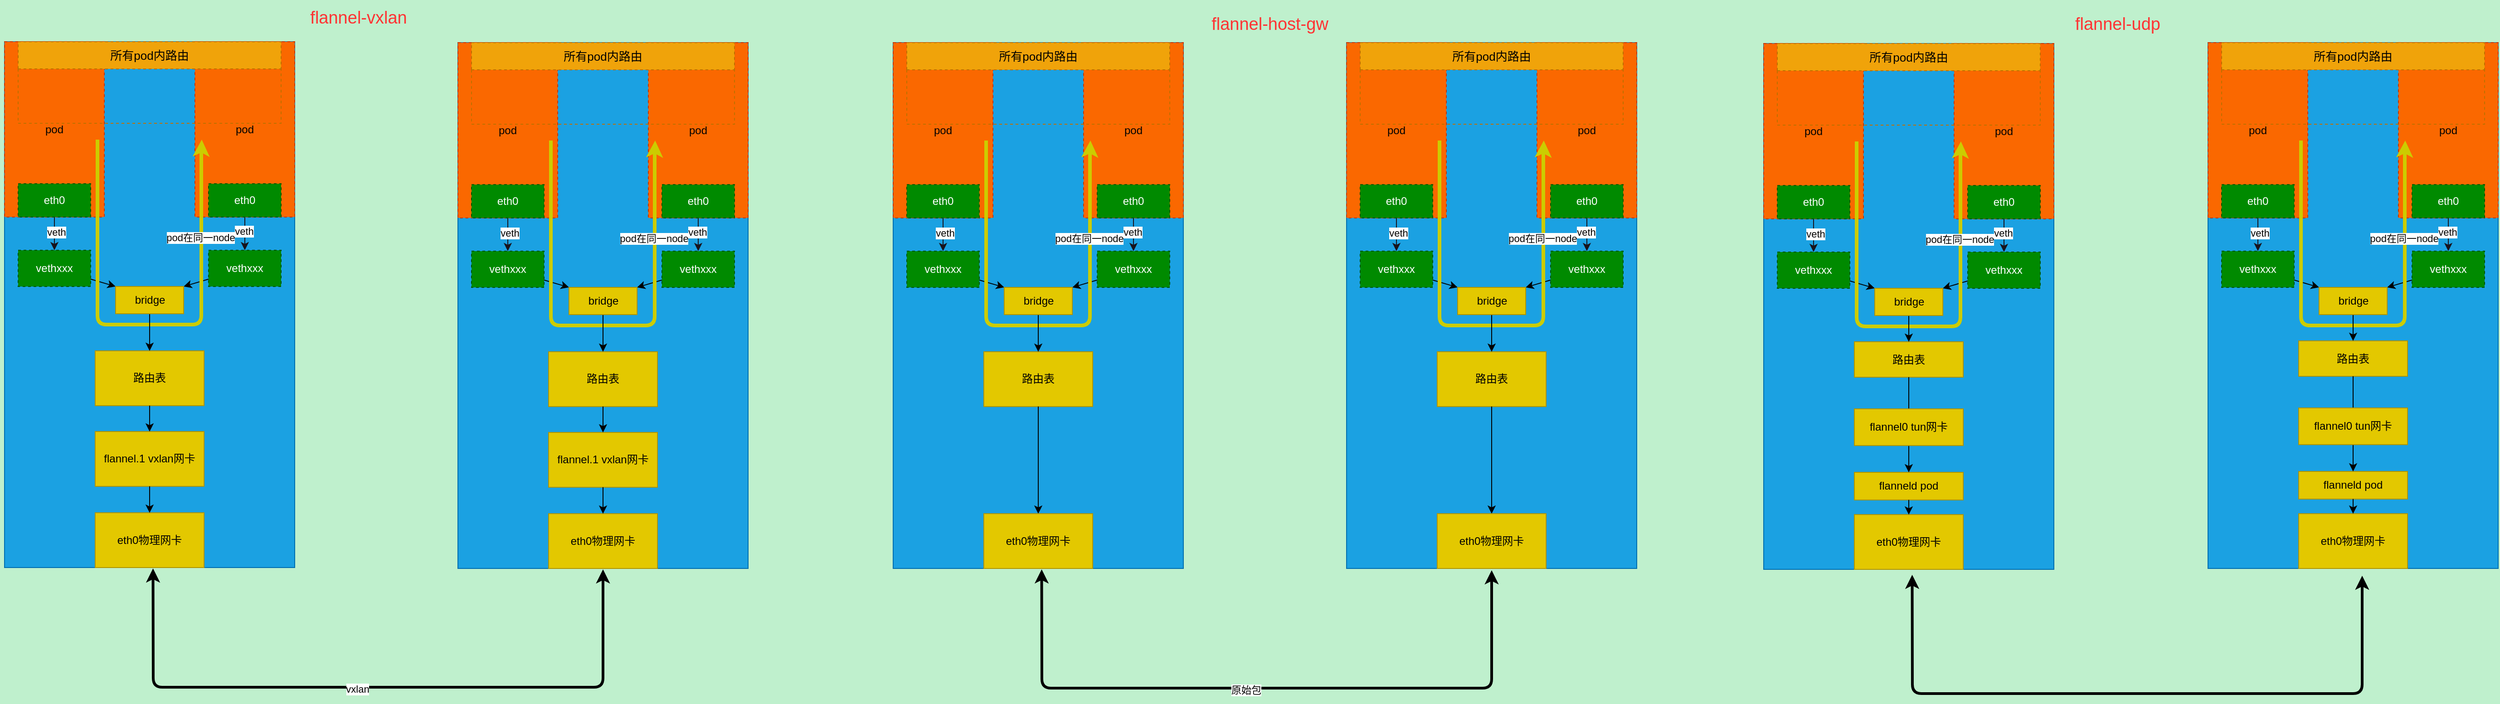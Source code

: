 <mxfile>
    <diagram id="RFY-quH2ZzWZb_Mu-Uy1" name="第 1 页">
        <mxGraphModel dx="1631" dy="3265" grid="0" gridSize="10" guides="1" tooltips="1" connect="1" arrows="1" fold="1" page="1" pageScale="1" pageWidth="3300" pageHeight="2339" background="#BFF0CD" math="0" shadow="0">
            <root>
                <mxCell id="0"/>
                <mxCell id="1" parent="0"/>
                <mxCell id="69" style="edgeStyle=none;html=1;entryX=0.5;entryY=1;entryDx=0;entryDy=0;strokeWidth=3;startArrow=classic;startFill=1;" parent="1" edge="1">
                    <mxGeometry relative="1" as="geometry">
                        <mxPoint x="760" y="-1619" as="targetPoint"/>
                        <mxPoint x="263.748" y="-1620" as="sourcePoint"/>
                        <Array as="points">
                            <mxPoint x="264" y="-1489"/>
                            <mxPoint x="760" y="-1489"/>
                        </Array>
                    </mxGeometry>
                </mxCell>
                <mxCell id="70" value="vxlan" style="edgeLabel;html=1;align=center;verticalAlign=middle;resizable=0;points=[];" parent="69" vertex="1" connectable="0">
                    <mxGeometry x="-0.061" y="-2" relative="1" as="geometry">
                        <mxPoint as="offset"/>
                    </mxGeometry>
                </mxCell>
                <mxCell id="125" style="edgeStyle=none;html=1;entryX=0.5;entryY=1;entryDx=0;entryDy=0;strokeWidth=3;startArrow=classic;startFill=1;" parent="1" edge="1">
                    <mxGeometry relative="1" as="geometry">
                        <mxPoint x="1740" y="-1618" as="targetPoint"/>
                        <mxPoint x="1243.748" y="-1619" as="sourcePoint"/>
                        <Array as="points">
                            <mxPoint x="1244" y="-1488"/>
                            <mxPoint x="1740" y="-1488"/>
                        </Array>
                    </mxGeometry>
                </mxCell>
                <mxCell id="126" value="原始包" style="edgeLabel;html=1;align=center;verticalAlign=middle;resizable=0;points=[];" parent="125" vertex="1" connectable="0">
                    <mxGeometry x="-0.061" y="-2" relative="1" as="geometry">
                        <mxPoint as="offset"/>
                    </mxGeometry>
                </mxCell>
                <mxCell id="127" value="&lt;span style=&quot;font-size: 19px;&quot;&gt;&lt;font style=&quot;color: rgb(255, 51, 51);&quot;&gt;flannel-vxlan&lt;/font&gt;&lt;/span&gt;" style="text;html=1;align=center;verticalAlign=middle;resizable=0;points=[];autosize=1;strokeColor=none;fillColor=none;" parent="1" vertex="1">
                    <mxGeometry x="425" y="-2247" width="130" height="40" as="geometry"/>
                </mxCell>
                <mxCell id="128" value="&lt;span style=&quot;font-size: 19px;&quot;&gt;&lt;font style=&quot;color: rgb(255, 51, 51);&quot;&gt;flannel-host-gw&lt;/font&gt;&lt;/span&gt;" style="text;html=1;align=center;verticalAlign=middle;resizable=0;points=[];autosize=1;strokeColor=none;fillColor=none;" parent="1" vertex="1">
                    <mxGeometry x="1420" y="-2240" width="150" height="40" as="geometry"/>
                </mxCell>
                <mxCell id="236" style="edgeStyle=none;html=1;entryX=0.5;entryY=1;entryDx=0;entryDy=0;strokeWidth=3;startArrow=classic;startFill=1;" parent="1" edge="1">
                    <mxGeometry relative="1" as="geometry">
                        <mxPoint x="2700" y="-1612" as="targetPoint"/>
                        <mxPoint x="2203.748" y="-1613" as="sourcePoint"/>
                        <Array as="points">
                            <mxPoint x="2204" y="-1482"/>
                            <mxPoint x="2700" y="-1482"/>
                        </Array>
                    </mxGeometry>
                </mxCell>
                <mxCell id="238" value="&lt;span style=&quot;font-size: 19px;&quot;&gt;&lt;font style=&quot;color: rgb(255, 51, 51);&quot;&gt;flannel-udp&lt;/font&gt;&lt;/span&gt;" style="text;html=1;align=center;verticalAlign=middle;resizable=0;points=[];autosize=1;strokeColor=none;fillColor=none;" parent="1" vertex="1">
                    <mxGeometry x="2370" y="-2240" width="120" height="40" as="geometry"/>
                </mxCell>
                <mxCell id="309" value="" style="group" vertex="1" connectable="0" parent="1">
                    <mxGeometry x="100" y="-2201" width="320" height="580" as="geometry"/>
                </mxCell>
                <mxCell id="4" value="" style="group;fillColor=#60a917;strokeColor=#2D7600;fontColor=#ffffff;movable=1;resizable=1;rotatable=1;deletable=1;editable=1;connectable=1;locked=0;container=0;" parent="309" vertex="1" connectable="0">
                    <mxGeometry width="320" height="580" as="geometry"/>
                </mxCell>
                <mxCell id="31" style="edgeStyle=orthogonalEdgeStyle;html=1;strokeColor=#18141D;movable=1;resizable=1;rotatable=1;deletable=1;editable=1;connectable=1;locked=0;" parent="309" source="25" edge="1">
                    <mxGeometry relative="1" as="geometry">
                        <mxPoint x="160" y="321.103" as="targetPoint"/>
                    </mxGeometry>
                </mxCell>
                <mxCell id="5" value="" style="rounded=0;whiteSpace=wrap;html=1;fillColor=#1ba1e2;fontColor=#ffffff;strokeColor=#006EAF;movable=1;resizable=1;rotatable=1;deletable=1;editable=1;connectable=1;locked=0;container=0;" parent="309" vertex="1">
                    <mxGeometry width="320" height="580" as="geometry"/>
                </mxCell>
                <mxCell id="6" style="edgeStyle=none;html=1;movable=1;resizable=1;rotatable=1;deletable=1;editable=1;connectable=1;locked=0;" parent="309" source="10" target="5" edge="1">
                    <mxGeometry relative="1" as="geometry"/>
                </mxCell>
                <mxCell id="7" style="edgeStyle=none;html=1;movable=1;resizable=1;rotatable=1;deletable=1;editable=1;connectable=1;locked=0;" parent="309" source="10" target="5" edge="1">
                    <mxGeometry relative="1" as="geometry"/>
                </mxCell>
                <mxCell id="8" style="edgeStyle=none;html=1;movable=1;resizable=1;rotatable=1;deletable=1;editable=1;connectable=1;locked=0;" parent="309" source="10" target="5" edge="1">
                    <mxGeometry relative="1" as="geometry"/>
                </mxCell>
                <mxCell id="9" style="edgeStyle=none;html=1;movable=1;resizable=1;rotatable=1;deletable=1;editable=1;connectable=1;locked=0;" parent="309" source="10" target="5" edge="1">
                    <mxGeometry relative="1" as="geometry"/>
                </mxCell>
                <mxCell id="10" value="pod" style="rounded=0;whiteSpace=wrap;html=1;fillColor=#fa6800;fontColor=#000000;strokeColor=#C73500;dashed=1;movable=1;resizable=1;rotatable=1;deletable=1;editable=1;connectable=1;locked=0;container=0;" parent="309" vertex="1">
                    <mxGeometry width="110" height="193.333" as="geometry"/>
                </mxCell>
                <mxCell id="11" value="路由表" style="rounded=0;whiteSpace=wrap;html=1;fillColor=#e3c800;fontColor=#000000;strokeColor=#B09500;movable=1;resizable=1;rotatable=1;deletable=1;editable=1;connectable=1;locked=0;container=0;" parent="309" vertex="1">
                    <mxGeometry x="100" y="341" width="120" height="60.417" as="geometry"/>
                </mxCell>
                <mxCell id="12" value="flannel.1 vxlan网卡" style="rounded=0;whiteSpace=wrap;html=1;fillColor=#e3c800;fontColor=#000000;strokeColor=#B09500;movable=1;resizable=1;rotatable=1;deletable=1;editable=1;connectable=1;locked=0;container=0;" parent="309" vertex="1">
                    <mxGeometry x="100" y="429.997" width="120" height="60.417" as="geometry"/>
                </mxCell>
                <mxCell id="13" style="edgeStyle=orthogonalEdgeStyle;html=1;movable=1;resizable=1;rotatable=1;deletable=1;editable=1;connectable=1;locked=0;" parent="309" source="11" target="12" edge="1">
                    <mxGeometry relative="1" as="geometry"/>
                </mxCell>
                <mxCell id="14" value="eth0物理网卡" style="rounded=0;whiteSpace=wrap;html=1;fillColor=#e3c800;fontColor=#000000;strokeColor=#B09500;movable=1;resizable=1;rotatable=1;deletable=1;editable=1;connectable=1;locked=0;container=0;" parent="309" vertex="1">
                    <mxGeometry x="100" y="519.583" width="120" height="60.417" as="geometry"/>
                </mxCell>
                <mxCell id="15" style="edgeStyle=orthogonalEdgeStyle;html=1;movable=1;resizable=1;rotatable=1;deletable=1;editable=1;connectable=1;locked=0;" parent="309" source="12" target="14" edge="1">
                    <mxGeometry relative="1" as="geometry"/>
                </mxCell>
                <mxCell id="275" style="edgeStyle=none;html=1;entryX=0;entryY=0;entryDx=0;entryDy=0;" edge="1" parent="309" source="17" target="270">
                    <mxGeometry relative="1" as="geometry"/>
                </mxCell>
                <mxCell id="17" value="vethxxx" style="rounded=0;whiteSpace=wrap;html=1;dashed=1;fillColor=#008a00;fontColor=#ffffff;strokeColor=#005700;movable=1;resizable=1;rotatable=1;deletable=1;editable=1;connectable=1;locked=0;container=0;" parent="309" vertex="1">
                    <mxGeometry x="15" y="230" width="80" height="40" as="geometry"/>
                </mxCell>
                <mxCell id="18" style="edgeStyle=orthogonalEdgeStyle;html=1;entryX=0.5;entryY=0;entryDx=0;entryDy=0;strokeColor=#18141D;movable=1;resizable=1;rotatable=1;deletable=1;editable=1;connectable=1;locked=0;" parent="309" source="20" target="17" edge="1">
                    <mxGeometry relative="1" as="geometry"/>
                </mxCell>
                <mxCell id="19" value="veth" style="edgeLabel;html=1;align=center;verticalAlign=middle;resizable=1;points=[];movable=1;rotatable=1;deletable=1;editable=1;connectable=1;locked=0;container=0;" parent="18" vertex="1" connectable="0">
                    <mxGeometry x="-0.093" y="2" relative="1" as="geometry">
                        <mxPoint as="offset"/>
                    </mxGeometry>
                </mxCell>
                <mxCell id="20" value="eth0" style="rounded=0;whiteSpace=wrap;html=1;dashed=1;fillColor=#008a00;strokeColor=#005700;fontColor=#ffffff;movable=1;resizable=1;rotatable=1;deletable=1;editable=1;connectable=1;locked=0;container=0;" parent="309" vertex="1">
                    <mxGeometry x="15" y="156.66" width="80" height="36.67" as="geometry"/>
                </mxCell>
                <mxCell id="21" value="pod" style="rounded=0;whiteSpace=wrap;html=1;fillColor=#fa6800;fontColor=#000000;strokeColor=#C73500;dashed=1;movable=1;resizable=1;rotatable=1;deletable=1;editable=1;connectable=1;locked=0;container=0;" parent="309" vertex="1">
                    <mxGeometry x="210" width="110" height="193.333" as="geometry"/>
                </mxCell>
                <mxCell id="22" style="edgeStyle=orthogonalEdgeStyle;html=1;entryX=0.5;entryY=0;entryDx=0;entryDy=0;strokeColor=#18141D;movable=1;resizable=1;rotatable=1;deletable=1;editable=1;connectable=1;locked=0;" parent="309" source="24" target="25" edge="1">
                    <mxGeometry relative="1" as="geometry"/>
                </mxCell>
                <mxCell id="23" value="veth" style="edgeLabel;html=1;align=center;verticalAlign=middle;resizable=1;points=[];movable=1;rotatable=1;deletable=1;editable=1;connectable=1;locked=0;container=0;" parent="22" vertex="1" connectable="0">
                    <mxGeometry x="-0.155" y="-1" relative="1" as="geometry">
                        <mxPoint as="offset"/>
                    </mxGeometry>
                </mxCell>
                <mxCell id="24" value="eth0" style="rounded=0;whiteSpace=wrap;html=1;dashed=1;fillColor=#008a00;strokeColor=#005700;fontColor=#ffffff;movable=1;resizable=1;rotatable=1;deletable=1;editable=1;connectable=1;locked=0;container=0;" parent="309" vertex="1">
                    <mxGeometry x="225" y="156.66" width="80" height="36.67" as="geometry"/>
                </mxCell>
                <mxCell id="276" style="edgeStyle=none;html=1;entryX=1;entryY=0;entryDx=0;entryDy=0;" edge="1" parent="309" source="25" target="270">
                    <mxGeometry relative="1" as="geometry"/>
                </mxCell>
                <mxCell id="25" value="&lt;span style=&quot;color: rgb(255, 255, 255);&quot;&gt;vethxxx&lt;/span&gt;" style="rounded=0;whiteSpace=wrap;html=1;dashed=1;fillColor=#008a00;fontColor=#ffffff;strokeColor=#005700;movable=1;resizable=1;rotatable=1;deletable=1;editable=1;connectable=1;locked=0;container=0;" parent="309" vertex="1">
                    <mxGeometry x="225" y="230" width="80" height="40" as="geometry"/>
                </mxCell>
                <mxCell id="26" value="所有pod内路由" style="swimlane;fontStyle=0;childLayout=stackLayout;horizontal=1;startSize=30;horizontalStack=0;resizeParent=1;resizeParentMax=0;resizeLast=0;collapsible=1;marginBottom=0;whiteSpace=wrap;html=1;dashed=1;fontSize=13;fillColor=#f0a30a;fontColor=#000000;strokeColor=#BD7000;container=0;movable=1;resizable=1;rotatable=1;deletable=1;editable=1;locked=0;connectable=1;" parent="309" vertex="1">
                    <mxGeometry x="15" width="290" height="90" as="geometry"/>
                </mxCell>
                <mxCell id="27" value="" style="endArrow=classic;html=1;edgeStyle=orthogonalEdgeStyle;strokeColor=#CCCC00;strokeWidth=4;fillColor=#e3c800;movable=1;resizable=1;rotatable=1;deletable=1;editable=1;locked=0;connectable=1;" parent="309" edge="1">
                    <mxGeometry width="50" height="50" relative="1" as="geometry">
                        <mxPoint x="102.5" y="108" as="sourcePoint"/>
                        <mxPoint x="217.5" y="108" as="targetPoint"/>
                        <Array as="points">
                            <mxPoint x="103" y="312"/>
                            <mxPoint x="217" y="312"/>
                            <mxPoint x="217" y="123"/>
                        </Array>
                    </mxGeometry>
                </mxCell>
                <mxCell id="28" value="pod在同一node" style="edgeLabel;html=1;align=center;verticalAlign=middle;resizable=1;points=[];container=0;movable=1;rotatable=1;deletable=1;editable=1;locked=0;connectable=1;" parent="27" vertex="1" connectable="0">
                    <mxGeometry x="0.646" relative="1" as="geometry">
                        <mxPoint x="-1" y="16" as="offset"/>
                    </mxGeometry>
                </mxCell>
                <mxCell id="308" value="" style="edgeStyle=none;html=1;" edge="1" parent="309" source="270" target="11">
                    <mxGeometry relative="1" as="geometry"/>
                </mxCell>
                <mxCell id="270" value="bridge" style="rounded=0;whiteSpace=wrap;html=1;fillColor=#e3c800;fontColor=#000000;strokeColor=#B09500;movable=1;resizable=1;rotatable=1;deletable=1;editable=1;connectable=1;locked=0;container=0;" vertex="1" parent="309">
                    <mxGeometry x="122.5" y="270" width="75" height="30" as="geometry"/>
                </mxCell>
                <mxCell id="310" value="" style="group" vertex="1" connectable="0" parent="1">
                    <mxGeometry x="600" y="-2200" width="320" height="580" as="geometry"/>
                </mxCell>
                <mxCell id="311" value="" style="group;fillColor=#60a917;strokeColor=#2D7600;fontColor=#ffffff;movable=1;resizable=1;rotatable=1;deletable=1;editable=1;connectable=1;locked=0;container=0;" vertex="1" connectable="0" parent="310">
                    <mxGeometry width="320" height="580" as="geometry"/>
                </mxCell>
                <mxCell id="312" style="edgeStyle=orthogonalEdgeStyle;html=1;strokeColor=#18141D;movable=1;resizable=1;rotatable=1;deletable=1;editable=1;connectable=1;locked=0;" edge="1" parent="310" source="334">
                    <mxGeometry relative="1" as="geometry">
                        <mxPoint x="160" y="321.103" as="targetPoint"/>
                    </mxGeometry>
                </mxCell>
                <mxCell id="313" value="" style="rounded=0;whiteSpace=wrap;html=1;fillColor=#1ba1e2;fontColor=#ffffff;strokeColor=#006EAF;movable=1;resizable=1;rotatable=1;deletable=1;editable=1;connectable=1;locked=0;container=0;" vertex="1" parent="310">
                    <mxGeometry width="320" height="580" as="geometry"/>
                </mxCell>
                <mxCell id="314" style="edgeStyle=none;html=1;movable=1;resizable=1;rotatable=1;deletable=1;editable=1;connectable=1;locked=0;" edge="1" parent="310" source="318" target="313">
                    <mxGeometry relative="1" as="geometry"/>
                </mxCell>
                <mxCell id="315" style="edgeStyle=none;html=1;movable=1;resizable=1;rotatable=1;deletable=1;editable=1;connectable=1;locked=0;" edge="1" parent="310" source="318" target="313">
                    <mxGeometry relative="1" as="geometry"/>
                </mxCell>
                <mxCell id="316" style="edgeStyle=none;html=1;movable=1;resizable=1;rotatable=1;deletable=1;editable=1;connectable=1;locked=0;" edge="1" parent="310" source="318" target="313">
                    <mxGeometry relative="1" as="geometry"/>
                </mxCell>
                <mxCell id="317" style="edgeStyle=none;html=1;movable=1;resizable=1;rotatable=1;deletable=1;editable=1;connectable=1;locked=0;" edge="1" parent="310" source="318" target="313">
                    <mxGeometry relative="1" as="geometry"/>
                </mxCell>
                <mxCell id="318" value="pod" style="rounded=0;whiteSpace=wrap;html=1;fillColor=#fa6800;fontColor=#000000;strokeColor=#C73500;dashed=1;movable=1;resizable=1;rotatable=1;deletable=1;editable=1;connectable=1;locked=0;container=0;" vertex="1" parent="310">
                    <mxGeometry width="110" height="193.333" as="geometry"/>
                </mxCell>
                <mxCell id="319" value="路由表" style="rounded=0;whiteSpace=wrap;html=1;fillColor=#e3c800;fontColor=#000000;strokeColor=#B09500;movable=1;resizable=1;rotatable=1;deletable=1;editable=1;connectable=1;locked=0;container=0;" vertex="1" parent="310">
                    <mxGeometry x="100" y="341" width="120" height="60.417" as="geometry"/>
                </mxCell>
                <mxCell id="320" value="flannel.1 vxlan网卡" style="rounded=0;whiteSpace=wrap;html=1;fillColor=#e3c800;fontColor=#000000;strokeColor=#B09500;movable=1;resizable=1;rotatable=1;deletable=1;editable=1;connectable=1;locked=0;container=0;" vertex="1" parent="310">
                    <mxGeometry x="100" y="429.997" width="120" height="60.417" as="geometry"/>
                </mxCell>
                <mxCell id="321" style="edgeStyle=orthogonalEdgeStyle;html=1;movable=1;resizable=1;rotatable=1;deletable=1;editable=1;connectable=1;locked=0;" edge="1" parent="310" source="319" target="320">
                    <mxGeometry relative="1" as="geometry"/>
                </mxCell>
                <mxCell id="322" value="eth0物理网卡" style="rounded=0;whiteSpace=wrap;html=1;fillColor=#e3c800;fontColor=#000000;strokeColor=#B09500;movable=1;resizable=1;rotatable=1;deletable=1;editable=1;connectable=1;locked=0;container=0;" vertex="1" parent="310">
                    <mxGeometry x="100" y="519.583" width="120" height="60.417" as="geometry"/>
                </mxCell>
                <mxCell id="323" style="edgeStyle=orthogonalEdgeStyle;html=1;movable=1;resizable=1;rotatable=1;deletable=1;editable=1;connectable=1;locked=0;" edge="1" parent="310" source="320" target="322">
                    <mxGeometry relative="1" as="geometry"/>
                </mxCell>
                <mxCell id="324" style="edgeStyle=none;html=1;entryX=0;entryY=0;entryDx=0;entryDy=0;" edge="1" parent="310" source="325" target="339">
                    <mxGeometry relative="1" as="geometry"/>
                </mxCell>
                <mxCell id="325" value="vethxxx" style="rounded=0;whiteSpace=wrap;html=1;dashed=1;fillColor=#008a00;fontColor=#ffffff;strokeColor=#005700;movable=1;resizable=1;rotatable=1;deletable=1;editable=1;connectable=1;locked=0;container=0;" vertex="1" parent="310">
                    <mxGeometry x="15" y="230" width="80" height="40" as="geometry"/>
                </mxCell>
                <mxCell id="326" style="edgeStyle=orthogonalEdgeStyle;html=1;entryX=0.5;entryY=0;entryDx=0;entryDy=0;strokeColor=#18141D;movable=1;resizable=1;rotatable=1;deletable=1;editable=1;connectable=1;locked=0;" edge="1" parent="310" source="328" target="325">
                    <mxGeometry relative="1" as="geometry"/>
                </mxCell>
                <mxCell id="327" value="veth" style="edgeLabel;html=1;align=center;verticalAlign=middle;resizable=1;points=[];movable=1;rotatable=1;deletable=1;editable=1;connectable=1;locked=0;container=0;" vertex="1" connectable="0" parent="326">
                    <mxGeometry x="-0.093" y="2" relative="1" as="geometry">
                        <mxPoint as="offset"/>
                    </mxGeometry>
                </mxCell>
                <mxCell id="328" value="eth0" style="rounded=0;whiteSpace=wrap;html=1;dashed=1;fillColor=#008a00;strokeColor=#005700;fontColor=#ffffff;movable=1;resizable=1;rotatable=1;deletable=1;editable=1;connectable=1;locked=0;container=0;" vertex="1" parent="310">
                    <mxGeometry x="15" y="156.66" width="80" height="36.67" as="geometry"/>
                </mxCell>
                <mxCell id="329" value="pod" style="rounded=0;whiteSpace=wrap;html=1;fillColor=#fa6800;fontColor=#000000;strokeColor=#C73500;dashed=1;movable=1;resizable=1;rotatable=1;deletable=1;editable=1;connectable=1;locked=0;container=0;" vertex="1" parent="310">
                    <mxGeometry x="210" width="110" height="193.333" as="geometry"/>
                </mxCell>
                <mxCell id="330" style="edgeStyle=orthogonalEdgeStyle;html=1;entryX=0.5;entryY=0;entryDx=0;entryDy=0;strokeColor=#18141D;movable=1;resizable=1;rotatable=1;deletable=1;editable=1;connectable=1;locked=0;" edge="1" parent="310" source="332" target="334">
                    <mxGeometry relative="1" as="geometry"/>
                </mxCell>
                <mxCell id="331" value="veth" style="edgeLabel;html=1;align=center;verticalAlign=middle;resizable=1;points=[];movable=1;rotatable=1;deletable=1;editable=1;connectable=1;locked=0;container=0;" vertex="1" connectable="0" parent="330">
                    <mxGeometry x="-0.155" y="-1" relative="1" as="geometry">
                        <mxPoint as="offset"/>
                    </mxGeometry>
                </mxCell>
                <mxCell id="332" value="eth0" style="rounded=0;whiteSpace=wrap;html=1;dashed=1;fillColor=#008a00;strokeColor=#005700;fontColor=#ffffff;movable=1;resizable=1;rotatable=1;deletable=1;editable=1;connectable=1;locked=0;container=0;" vertex="1" parent="310">
                    <mxGeometry x="225" y="156.66" width="80" height="36.67" as="geometry"/>
                </mxCell>
                <mxCell id="333" style="edgeStyle=none;html=1;entryX=1;entryY=0;entryDx=0;entryDy=0;" edge="1" parent="310" source="334" target="339">
                    <mxGeometry relative="1" as="geometry"/>
                </mxCell>
                <mxCell id="334" value="&lt;span style=&quot;color: rgb(255, 255, 255);&quot;&gt;vethxxx&lt;/span&gt;" style="rounded=0;whiteSpace=wrap;html=1;dashed=1;fillColor=#008a00;fontColor=#ffffff;strokeColor=#005700;movable=1;resizable=1;rotatable=1;deletable=1;editable=1;connectable=1;locked=0;container=0;" vertex="1" parent="310">
                    <mxGeometry x="225" y="230" width="80" height="40" as="geometry"/>
                </mxCell>
                <mxCell id="335" value="所有pod内路由" style="swimlane;fontStyle=0;childLayout=stackLayout;horizontal=1;startSize=30;horizontalStack=0;resizeParent=1;resizeParentMax=0;resizeLast=0;collapsible=1;marginBottom=0;whiteSpace=wrap;html=1;dashed=1;fontSize=13;fillColor=#f0a30a;fontColor=#000000;strokeColor=#BD7000;container=0;movable=1;resizable=1;rotatable=1;deletable=1;editable=1;locked=0;connectable=1;" vertex="1" parent="310">
                    <mxGeometry x="15" width="290" height="90" as="geometry"/>
                </mxCell>
                <mxCell id="336" value="" style="endArrow=classic;html=1;edgeStyle=orthogonalEdgeStyle;strokeColor=#CCCC00;strokeWidth=4;fillColor=#e3c800;movable=1;resizable=1;rotatable=1;deletable=1;editable=1;locked=0;connectable=1;" edge="1" parent="310">
                    <mxGeometry width="50" height="50" relative="1" as="geometry">
                        <mxPoint x="102.5" y="108" as="sourcePoint"/>
                        <mxPoint x="217.5" y="108" as="targetPoint"/>
                        <Array as="points">
                            <mxPoint x="103" y="312"/>
                            <mxPoint x="217" y="312"/>
                            <mxPoint x="217" y="123"/>
                        </Array>
                    </mxGeometry>
                </mxCell>
                <mxCell id="337" value="pod在同一node" style="edgeLabel;html=1;align=center;verticalAlign=middle;resizable=1;points=[];container=0;movable=1;rotatable=1;deletable=1;editable=1;locked=0;connectable=1;" vertex="1" connectable="0" parent="336">
                    <mxGeometry x="0.646" relative="1" as="geometry">
                        <mxPoint x="-1" y="16" as="offset"/>
                    </mxGeometry>
                </mxCell>
                <mxCell id="338" value="" style="edgeStyle=none;html=1;" edge="1" parent="310" source="339" target="319">
                    <mxGeometry relative="1" as="geometry"/>
                </mxCell>
                <mxCell id="339" value="bridge" style="rounded=0;whiteSpace=wrap;html=1;fillColor=#e3c800;fontColor=#000000;strokeColor=#B09500;movable=1;resizable=1;rotatable=1;deletable=1;editable=1;connectable=1;locked=0;container=0;" vertex="1" parent="310">
                    <mxGeometry x="122.5" y="270" width="75" height="30" as="geometry"/>
                </mxCell>
                <mxCell id="371" value="" style="group" vertex="1" connectable="0" parent="1">
                    <mxGeometry x="1080" y="-2200" width="320" height="580" as="geometry"/>
                </mxCell>
                <mxCell id="341" value="" style="group;fillColor=#60a917;strokeColor=#2D7600;fontColor=#ffffff;movable=1;resizable=1;rotatable=1;deletable=1;editable=1;connectable=1;locked=0;container=0;" vertex="1" connectable="0" parent="371">
                    <mxGeometry width="320" height="580" as="geometry"/>
                </mxCell>
                <mxCell id="342" style="edgeStyle=orthogonalEdgeStyle;html=1;strokeColor=#18141D;movable=1;resizable=1;rotatable=1;deletable=1;editable=1;connectable=1;locked=0;" edge="1" parent="371" source="364">
                    <mxGeometry relative="1" as="geometry">
                        <mxPoint x="160" y="321.103" as="targetPoint"/>
                    </mxGeometry>
                </mxCell>
                <mxCell id="343" value="" style="rounded=0;whiteSpace=wrap;html=1;fillColor=#1ba1e2;fontColor=#ffffff;strokeColor=#006EAF;movable=1;resizable=1;rotatable=1;deletable=1;editable=1;connectable=1;locked=0;container=0;" vertex="1" parent="371">
                    <mxGeometry width="320" height="580" as="geometry"/>
                </mxCell>
                <mxCell id="344" style="edgeStyle=none;html=1;movable=1;resizable=1;rotatable=1;deletable=1;editable=1;connectable=1;locked=0;" edge="1" parent="371" source="348" target="343">
                    <mxGeometry relative="1" as="geometry"/>
                </mxCell>
                <mxCell id="345" style="edgeStyle=none;html=1;movable=1;resizable=1;rotatable=1;deletable=1;editable=1;connectable=1;locked=0;" edge="1" parent="371" source="348" target="343">
                    <mxGeometry relative="1" as="geometry"/>
                </mxCell>
                <mxCell id="346" style="edgeStyle=none;html=1;movable=1;resizable=1;rotatable=1;deletable=1;editable=1;connectable=1;locked=0;" edge="1" parent="371" source="348" target="343">
                    <mxGeometry relative="1" as="geometry"/>
                </mxCell>
                <mxCell id="347" style="edgeStyle=none;html=1;movable=1;resizable=1;rotatable=1;deletable=1;editable=1;connectable=1;locked=0;" edge="1" parent="371" source="348" target="343">
                    <mxGeometry relative="1" as="geometry"/>
                </mxCell>
                <mxCell id="348" value="pod" style="rounded=0;whiteSpace=wrap;html=1;fillColor=#fa6800;fontColor=#000000;strokeColor=#C73500;dashed=1;movable=1;resizable=1;rotatable=1;deletable=1;editable=1;connectable=1;locked=0;container=0;" vertex="1" parent="371">
                    <mxGeometry width="110" height="193.333" as="geometry"/>
                </mxCell>
                <mxCell id="349" value="路由表" style="rounded=0;whiteSpace=wrap;html=1;fillColor=#e3c800;fontColor=#000000;strokeColor=#B09500;movable=1;resizable=1;rotatable=1;deletable=1;editable=1;connectable=1;locked=0;container=0;" vertex="1" parent="371">
                    <mxGeometry x="100" y="341" width="120" height="60.417" as="geometry"/>
                </mxCell>
                <mxCell id="351" style="edgeStyle=orthogonalEdgeStyle;html=1;movable=1;resizable=1;rotatable=1;deletable=1;editable=1;connectable=1;locked=0;entryX=0.5;entryY=0;entryDx=0;entryDy=0;" edge="1" parent="371" source="349" target="352">
                    <mxGeometry relative="1" as="geometry">
                        <mxPoint x="160" y="429.997" as="targetPoint"/>
                    </mxGeometry>
                </mxCell>
                <mxCell id="352" value="eth0物理网卡" style="rounded=0;whiteSpace=wrap;html=1;fillColor=#e3c800;fontColor=#000000;strokeColor=#B09500;movable=1;resizable=1;rotatable=1;deletable=1;editable=1;connectable=1;locked=0;container=0;" vertex="1" parent="371">
                    <mxGeometry x="100" y="519.583" width="120" height="60.417" as="geometry"/>
                </mxCell>
                <mxCell id="354" style="edgeStyle=none;html=1;entryX=0;entryY=0;entryDx=0;entryDy=0;" edge="1" parent="371" source="355" target="369">
                    <mxGeometry relative="1" as="geometry"/>
                </mxCell>
                <mxCell id="355" value="vethxxx" style="rounded=0;whiteSpace=wrap;html=1;dashed=1;fillColor=#008a00;fontColor=#ffffff;strokeColor=#005700;movable=1;resizable=1;rotatable=1;deletable=1;editable=1;connectable=1;locked=0;container=0;" vertex="1" parent="371">
                    <mxGeometry x="15" y="230" width="80" height="40" as="geometry"/>
                </mxCell>
                <mxCell id="356" style="edgeStyle=orthogonalEdgeStyle;html=1;entryX=0.5;entryY=0;entryDx=0;entryDy=0;strokeColor=#18141D;movable=1;resizable=1;rotatable=1;deletable=1;editable=1;connectable=1;locked=0;" edge="1" parent="371" source="358" target="355">
                    <mxGeometry relative="1" as="geometry"/>
                </mxCell>
                <mxCell id="357" value="veth" style="edgeLabel;html=1;align=center;verticalAlign=middle;resizable=1;points=[];movable=1;rotatable=1;deletable=1;editable=1;connectable=1;locked=0;container=0;" vertex="1" connectable="0" parent="356">
                    <mxGeometry x="-0.093" y="2" relative="1" as="geometry">
                        <mxPoint as="offset"/>
                    </mxGeometry>
                </mxCell>
                <mxCell id="358" value="eth0" style="rounded=0;whiteSpace=wrap;html=1;dashed=1;fillColor=#008a00;strokeColor=#005700;fontColor=#ffffff;movable=1;resizable=1;rotatable=1;deletable=1;editable=1;connectable=1;locked=0;container=0;" vertex="1" parent="371">
                    <mxGeometry x="15" y="156.66" width="80" height="36.67" as="geometry"/>
                </mxCell>
                <mxCell id="359" value="pod" style="rounded=0;whiteSpace=wrap;html=1;fillColor=#fa6800;fontColor=#000000;strokeColor=#C73500;dashed=1;movable=1;resizable=1;rotatable=1;deletable=1;editable=1;connectable=1;locked=0;container=0;" vertex="1" parent="371">
                    <mxGeometry x="210" width="110" height="193.333" as="geometry"/>
                </mxCell>
                <mxCell id="360" style="edgeStyle=orthogonalEdgeStyle;html=1;entryX=0.5;entryY=0;entryDx=0;entryDy=0;strokeColor=#18141D;movable=1;resizable=1;rotatable=1;deletable=1;editable=1;connectable=1;locked=0;" edge="1" parent="371" source="362" target="364">
                    <mxGeometry relative="1" as="geometry"/>
                </mxCell>
                <mxCell id="361" value="veth" style="edgeLabel;html=1;align=center;verticalAlign=middle;resizable=1;points=[];movable=1;rotatable=1;deletable=1;editable=1;connectable=1;locked=0;container=0;" vertex="1" connectable="0" parent="360">
                    <mxGeometry x="-0.155" y="-1" relative="1" as="geometry">
                        <mxPoint as="offset"/>
                    </mxGeometry>
                </mxCell>
                <mxCell id="362" value="eth0" style="rounded=0;whiteSpace=wrap;html=1;dashed=1;fillColor=#008a00;strokeColor=#005700;fontColor=#ffffff;movable=1;resizable=1;rotatable=1;deletable=1;editable=1;connectable=1;locked=0;container=0;" vertex="1" parent="371">
                    <mxGeometry x="225" y="156.66" width="80" height="36.67" as="geometry"/>
                </mxCell>
                <mxCell id="363" style="edgeStyle=none;html=1;entryX=1;entryY=0;entryDx=0;entryDy=0;" edge="1" parent="371" source="364" target="369">
                    <mxGeometry relative="1" as="geometry"/>
                </mxCell>
                <mxCell id="364" value="&lt;span style=&quot;color: rgb(255, 255, 255);&quot;&gt;vethxxx&lt;/span&gt;" style="rounded=0;whiteSpace=wrap;html=1;dashed=1;fillColor=#008a00;fontColor=#ffffff;strokeColor=#005700;movable=1;resizable=1;rotatable=1;deletable=1;editable=1;connectable=1;locked=0;container=0;" vertex="1" parent="371">
                    <mxGeometry x="225" y="230" width="80" height="40" as="geometry"/>
                </mxCell>
                <mxCell id="365" value="所有pod内路由" style="swimlane;fontStyle=0;childLayout=stackLayout;horizontal=1;startSize=30;horizontalStack=0;resizeParent=1;resizeParentMax=0;resizeLast=0;collapsible=1;marginBottom=0;whiteSpace=wrap;html=1;dashed=1;fontSize=13;fillColor=#f0a30a;fontColor=#000000;strokeColor=#BD7000;container=0;movable=1;resizable=1;rotatable=1;deletable=1;editable=1;locked=0;connectable=1;" vertex="1" parent="371">
                    <mxGeometry x="15" width="290" height="90" as="geometry"/>
                </mxCell>
                <mxCell id="366" value="" style="endArrow=classic;html=1;edgeStyle=orthogonalEdgeStyle;strokeColor=#CCCC00;strokeWidth=4;fillColor=#e3c800;movable=1;resizable=1;rotatable=1;deletable=1;editable=1;locked=0;connectable=1;" edge="1" parent="371">
                    <mxGeometry width="50" height="50" relative="1" as="geometry">
                        <mxPoint x="102.5" y="108" as="sourcePoint"/>
                        <mxPoint x="217.5" y="108" as="targetPoint"/>
                        <Array as="points">
                            <mxPoint x="103" y="312"/>
                            <mxPoint x="217" y="312"/>
                            <mxPoint x="217" y="123"/>
                        </Array>
                    </mxGeometry>
                </mxCell>
                <mxCell id="367" value="pod在同一node" style="edgeLabel;html=1;align=center;verticalAlign=middle;resizable=1;points=[];container=0;movable=1;rotatable=1;deletable=1;editable=1;locked=0;connectable=1;" vertex="1" connectable="0" parent="366">
                    <mxGeometry x="0.646" relative="1" as="geometry">
                        <mxPoint x="-1" y="16" as="offset"/>
                    </mxGeometry>
                </mxCell>
                <mxCell id="368" value="" style="edgeStyle=none;html=1;" edge="1" parent="371" source="369" target="349">
                    <mxGeometry relative="1" as="geometry"/>
                </mxCell>
                <mxCell id="369" value="bridge" style="rounded=0;whiteSpace=wrap;html=1;fillColor=#e3c800;fontColor=#000000;strokeColor=#B09500;movable=1;resizable=1;rotatable=1;deletable=1;editable=1;connectable=1;locked=0;container=0;" vertex="1" parent="371">
                    <mxGeometry x="122.5" y="270" width="75" height="30" as="geometry"/>
                </mxCell>
                <mxCell id="373" value="" style="group" vertex="1" connectable="0" parent="1">
                    <mxGeometry x="1580" y="-2200" width="320" height="580" as="geometry"/>
                </mxCell>
                <mxCell id="374" value="" style="group;fillColor=#60a917;strokeColor=#2D7600;fontColor=#ffffff;movable=1;resizable=1;rotatable=1;deletable=1;editable=1;connectable=1;locked=0;container=0;" vertex="1" connectable="0" parent="373">
                    <mxGeometry width="320" height="580" as="geometry"/>
                </mxCell>
                <mxCell id="375" style="edgeStyle=orthogonalEdgeStyle;html=1;strokeColor=#18141D;movable=1;resizable=1;rotatable=1;deletable=1;editable=1;connectable=1;locked=0;" edge="1" parent="373" source="395">
                    <mxGeometry relative="1" as="geometry">
                        <mxPoint x="160" y="321.103" as="targetPoint"/>
                    </mxGeometry>
                </mxCell>
                <mxCell id="376" value="" style="rounded=0;whiteSpace=wrap;html=1;fillColor=#1ba1e2;fontColor=#ffffff;strokeColor=#006EAF;movable=1;resizable=1;rotatable=1;deletable=1;editable=1;connectable=1;locked=0;container=0;" vertex="1" parent="373">
                    <mxGeometry width="320" height="580" as="geometry"/>
                </mxCell>
                <mxCell id="377" style="edgeStyle=none;html=1;movable=1;resizable=1;rotatable=1;deletable=1;editable=1;connectable=1;locked=0;" edge="1" parent="373" source="381" target="376">
                    <mxGeometry relative="1" as="geometry"/>
                </mxCell>
                <mxCell id="378" style="edgeStyle=none;html=1;movable=1;resizable=1;rotatable=1;deletable=1;editable=1;connectable=1;locked=0;" edge="1" parent="373" source="381" target="376">
                    <mxGeometry relative="1" as="geometry"/>
                </mxCell>
                <mxCell id="379" style="edgeStyle=none;html=1;movable=1;resizable=1;rotatable=1;deletable=1;editable=1;connectable=1;locked=0;" edge="1" parent="373" source="381" target="376">
                    <mxGeometry relative="1" as="geometry"/>
                </mxCell>
                <mxCell id="380" style="edgeStyle=none;html=1;movable=1;resizable=1;rotatable=1;deletable=1;editable=1;connectable=1;locked=0;" edge="1" parent="373" source="381" target="376">
                    <mxGeometry relative="1" as="geometry"/>
                </mxCell>
                <mxCell id="381" value="pod" style="rounded=0;whiteSpace=wrap;html=1;fillColor=#fa6800;fontColor=#000000;strokeColor=#C73500;dashed=1;movable=1;resizable=1;rotatable=1;deletable=1;editable=1;connectable=1;locked=0;container=0;" vertex="1" parent="373">
                    <mxGeometry width="110" height="193.333" as="geometry"/>
                </mxCell>
                <mxCell id="382" value="路由表" style="rounded=0;whiteSpace=wrap;html=1;fillColor=#e3c800;fontColor=#000000;strokeColor=#B09500;movable=1;resizable=1;rotatable=1;deletable=1;editable=1;connectable=1;locked=0;container=0;" vertex="1" parent="373">
                    <mxGeometry x="100" y="341" width="120" height="60.417" as="geometry"/>
                </mxCell>
                <mxCell id="383" style="edgeStyle=orthogonalEdgeStyle;html=1;movable=1;resizable=1;rotatable=1;deletable=1;editable=1;connectable=1;locked=0;entryX=0.5;entryY=0;entryDx=0;entryDy=0;" edge="1" parent="373" source="382" target="384">
                    <mxGeometry relative="1" as="geometry">
                        <mxPoint x="160" y="429.997" as="targetPoint"/>
                    </mxGeometry>
                </mxCell>
                <mxCell id="384" value="eth0物理网卡" style="rounded=0;whiteSpace=wrap;html=1;fillColor=#e3c800;fontColor=#000000;strokeColor=#B09500;movable=1;resizable=1;rotatable=1;deletable=1;editable=1;connectable=1;locked=0;container=0;" vertex="1" parent="373">
                    <mxGeometry x="100" y="519.583" width="120" height="60.417" as="geometry"/>
                </mxCell>
                <mxCell id="385" style="edgeStyle=none;html=1;entryX=0;entryY=0;entryDx=0;entryDy=0;" edge="1" parent="373" source="386" target="400">
                    <mxGeometry relative="1" as="geometry"/>
                </mxCell>
                <mxCell id="386" value="vethxxx" style="rounded=0;whiteSpace=wrap;html=1;dashed=1;fillColor=#008a00;fontColor=#ffffff;strokeColor=#005700;movable=1;resizable=1;rotatable=1;deletable=1;editable=1;connectable=1;locked=0;container=0;" vertex="1" parent="373">
                    <mxGeometry x="15" y="230" width="80" height="40" as="geometry"/>
                </mxCell>
                <mxCell id="387" style="edgeStyle=orthogonalEdgeStyle;html=1;entryX=0.5;entryY=0;entryDx=0;entryDy=0;strokeColor=#18141D;movable=1;resizable=1;rotatable=1;deletable=1;editable=1;connectable=1;locked=0;" edge="1" parent="373" source="389" target="386">
                    <mxGeometry relative="1" as="geometry"/>
                </mxCell>
                <mxCell id="388" value="veth" style="edgeLabel;html=1;align=center;verticalAlign=middle;resizable=1;points=[];movable=1;rotatable=1;deletable=1;editable=1;connectable=1;locked=0;container=0;" vertex="1" connectable="0" parent="387">
                    <mxGeometry x="-0.093" y="2" relative="1" as="geometry">
                        <mxPoint as="offset"/>
                    </mxGeometry>
                </mxCell>
                <mxCell id="389" value="eth0" style="rounded=0;whiteSpace=wrap;html=1;dashed=1;fillColor=#008a00;strokeColor=#005700;fontColor=#ffffff;movable=1;resizable=1;rotatable=1;deletable=1;editable=1;connectable=1;locked=0;container=0;" vertex="1" parent="373">
                    <mxGeometry x="15" y="156.66" width="80" height="36.67" as="geometry"/>
                </mxCell>
                <mxCell id="390" value="pod" style="rounded=0;whiteSpace=wrap;html=1;fillColor=#fa6800;fontColor=#000000;strokeColor=#C73500;dashed=1;movable=1;resizable=1;rotatable=1;deletable=1;editable=1;connectable=1;locked=0;container=0;" vertex="1" parent="373">
                    <mxGeometry x="210" width="110" height="193.333" as="geometry"/>
                </mxCell>
                <mxCell id="391" style="edgeStyle=orthogonalEdgeStyle;html=1;entryX=0.5;entryY=0;entryDx=0;entryDy=0;strokeColor=#18141D;movable=1;resizable=1;rotatable=1;deletable=1;editable=1;connectable=1;locked=0;" edge="1" parent="373" source="393" target="395">
                    <mxGeometry relative="1" as="geometry"/>
                </mxCell>
                <mxCell id="392" value="veth" style="edgeLabel;html=1;align=center;verticalAlign=middle;resizable=1;points=[];movable=1;rotatable=1;deletable=1;editable=1;connectable=1;locked=0;container=0;" vertex="1" connectable="0" parent="391">
                    <mxGeometry x="-0.155" y="-1" relative="1" as="geometry">
                        <mxPoint as="offset"/>
                    </mxGeometry>
                </mxCell>
                <mxCell id="393" value="eth0" style="rounded=0;whiteSpace=wrap;html=1;dashed=1;fillColor=#008a00;strokeColor=#005700;fontColor=#ffffff;movable=1;resizable=1;rotatable=1;deletable=1;editable=1;connectable=1;locked=0;container=0;" vertex="1" parent="373">
                    <mxGeometry x="225" y="156.66" width="80" height="36.67" as="geometry"/>
                </mxCell>
                <mxCell id="394" style="edgeStyle=none;html=1;entryX=1;entryY=0;entryDx=0;entryDy=0;" edge="1" parent="373" source="395" target="400">
                    <mxGeometry relative="1" as="geometry"/>
                </mxCell>
                <mxCell id="395" value="&lt;span style=&quot;color: rgb(255, 255, 255);&quot;&gt;vethxxx&lt;/span&gt;" style="rounded=0;whiteSpace=wrap;html=1;dashed=1;fillColor=#008a00;fontColor=#ffffff;strokeColor=#005700;movable=1;resizable=1;rotatable=1;deletable=1;editable=1;connectable=1;locked=0;container=0;" vertex="1" parent="373">
                    <mxGeometry x="225" y="230" width="80" height="40" as="geometry"/>
                </mxCell>
                <mxCell id="396" value="所有pod内路由" style="swimlane;fontStyle=0;childLayout=stackLayout;horizontal=1;startSize=30;horizontalStack=0;resizeParent=1;resizeParentMax=0;resizeLast=0;collapsible=1;marginBottom=0;whiteSpace=wrap;html=1;dashed=1;fontSize=13;fillColor=#f0a30a;fontColor=#000000;strokeColor=#BD7000;container=0;movable=1;resizable=1;rotatable=1;deletable=1;editable=1;locked=0;connectable=1;" vertex="1" parent="373">
                    <mxGeometry x="15" width="290" height="90" as="geometry"/>
                </mxCell>
                <mxCell id="397" value="" style="endArrow=classic;html=1;edgeStyle=orthogonalEdgeStyle;strokeColor=#CCCC00;strokeWidth=4;fillColor=#e3c800;movable=1;resizable=1;rotatable=1;deletable=1;editable=1;locked=0;connectable=1;" edge="1" parent="373">
                    <mxGeometry width="50" height="50" relative="1" as="geometry">
                        <mxPoint x="102.5" y="108" as="sourcePoint"/>
                        <mxPoint x="217.5" y="108" as="targetPoint"/>
                        <Array as="points">
                            <mxPoint x="103" y="312"/>
                            <mxPoint x="217" y="312"/>
                            <mxPoint x="217" y="123"/>
                        </Array>
                    </mxGeometry>
                </mxCell>
                <mxCell id="398" value="pod在同一node" style="edgeLabel;html=1;align=center;verticalAlign=middle;resizable=1;points=[];container=0;movable=1;rotatable=1;deletable=1;editable=1;locked=0;connectable=1;" vertex="1" connectable="0" parent="397">
                    <mxGeometry x="0.646" relative="1" as="geometry">
                        <mxPoint x="-1" y="16" as="offset"/>
                    </mxGeometry>
                </mxCell>
                <mxCell id="399" value="" style="edgeStyle=none;html=1;" edge="1" parent="373" source="400" target="382">
                    <mxGeometry relative="1" as="geometry"/>
                </mxCell>
                <mxCell id="400" value="bridge" style="rounded=0;whiteSpace=wrap;html=1;fillColor=#e3c800;fontColor=#000000;strokeColor=#B09500;movable=1;resizable=1;rotatable=1;deletable=1;editable=1;connectable=1;locked=0;container=0;" vertex="1" parent="373">
                    <mxGeometry x="122.5" y="270" width="75" height="30" as="geometry"/>
                </mxCell>
                <mxCell id="407" value="" style="group" vertex="1" connectable="0" parent="1">
                    <mxGeometry x="2040" y="-2199" width="320" height="580" as="geometry"/>
                </mxCell>
                <mxCell id="241" value="" style="group;fillColor=#60a917;strokeColor=#2D7600;fontColor=#ffffff;movable=1;resizable=1;rotatable=1;deletable=1;editable=1;connectable=1;locked=0;container=0;" parent="407" vertex="1" connectable="0">
                    <mxGeometry width="320" height="580" as="geometry"/>
                </mxCell>
                <mxCell id="242" style="edgeStyle=orthogonalEdgeStyle;html=1;strokeColor=#18141D;movable=1;resizable=1;rotatable=1;deletable=1;editable=1;connectable=1;locked=0;" parent="407" source="263" edge="1">
                    <mxGeometry relative="1" as="geometry">
                        <mxPoint x="160" y="321.103" as="targetPoint"/>
                    </mxGeometry>
                </mxCell>
                <mxCell id="243" value="" style="rounded=0;whiteSpace=wrap;html=1;fillColor=#1ba1e2;fontColor=#ffffff;strokeColor=#006EAF;movable=1;resizable=1;rotatable=1;deletable=1;editable=1;connectable=1;locked=0;container=0;" parent="407" vertex="1">
                    <mxGeometry width="320" height="580" as="geometry"/>
                </mxCell>
                <mxCell id="244" style="edgeStyle=none;html=1;movable=1;resizable=1;rotatable=1;deletable=1;editable=1;connectable=1;locked=0;" parent="407" source="248" target="243" edge="1">
                    <mxGeometry relative="1" as="geometry"/>
                </mxCell>
                <mxCell id="245" style="edgeStyle=none;html=1;movable=1;resizable=1;rotatable=1;deletable=1;editable=1;connectable=1;locked=0;" parent="407" source="248" target="243" edge="1">
                    <mxGeometry relative="1" as="geometry"/>
                </mxCell>
                <mxCell id="246" style="edgeStyle=none;html=1;movable=1;resizable=1;rotatable=1;deletable=1;editable=1;connectable=1;locked=0;" parent="407" source="248" target="243" edge="1">
                    <mxGeometry relative="1" as="geometry"/>
                </mxCell>
                <mxCell id="247" style="edgeStyle=none;html=1;movable=1;resizable=1;rotatable=1;deletable=1;editable=1;connectable=1;locked=0;" parent="407" source="248" target="243" edge="1">
                    <mxGeometry relative="1" as="geometry"/>
                </mxCell>
                <mxCell id="248" value="pod" style="rounded=0;whiteSpace=wrap;html=1;fillColor=#fa6800;fontColor=#000000;strokeColor=#C73500;dashed=1;movable=1;resizable=1;rotatable=1;deletable=1;editable=1;connectable=1;locked=0;container=0;" parent="407" vertex="1">
                    <mxGeometry width="110" height="193.333" as="geometry"/>
                </mxCell>
                <mxCell id="249" value="路由表" style="rounded=0;whiteSpace=wrap;html=1;fillColor=#e3c800;fontColor=#000000;strokeColor=#B09500;movable=1;resizable=1;rotatable=1;deletable=1;editable=1;connectable=1;locked=0;container=0;" parent="407" vertex="1">
                    <mxGeometry x="100" y="329" width="120" height="39" as="geometry"/>
                </mxCell>
                <mxCell id="250" value="flanneld pod" style="rounded=0;whiteSpace=wrap;html=1;fillColor=#e3c800;fontColor=#000000;strokeColor=#B09500;movable=1;resizable=1;rotatable=1;deletable=1;editable=1;connectable=1;locked=0;container=0;" parent="407" vertex="1">
                    <mxGeometry x="100" y="473" width="120" height="30.41" as="geometry"/>
                </mxCell>
                <mxCell id="251" style="edgeStyle=orthogonalEdgeStyle;html=1;movable=1;resizable=1;rotatable=1;deletable=1;editable=1;connectable=1;locked=0;" parent="407" source="249" target="250" edge="1">
                    <mxGeometry relative="1" as="geometry"/>
                </mxCell>
                <mxCell id="252" value="eth0物理网卡" style="rounded=0;whiteSpace=wrap;html=1;fillColor=#e3c800;fontColor=#000000;strokeColor=#B09500;movable=1;resizable=1;rotatable=1;deletable=1;editable=1;connectable=1;locked=0;container=0;" parent="407" vertex="1">
                    <mxGeometry x="100" y="519.583" width="120" height="60.417" as="geometry"/>
                </mxCell>
                <mxCell id="253" style="edgeStyle=orthogonalEdgeStyle;html=1;movable=1;resizable=1;rotatable=1;deletable=1;editable=1;connectable=1;locked=0;" parent="407" source="250" target="252" edge="1">
                    <mxGeometry relative="1" as="geometry"/>
                </mxCell>
                <mxCell id="404" style="edgeStyle=none;html=1;entryX=0;entryY=0;entryDx=0;entryDy=0;" edge="1" parent="407" source="255" target="401">
                    <mxGeometry relative="1" as="geometry"/>
                </mxCell>
                <mxCell id="255" value="vethxxx" style="rounded=0;whiteSpace=wrap;html=1;dashed=1;fillColor=#008a00;fontColor=#ffffff;strokeColor=#005700;movable=1;resizable=1;rotatable=1;deletable=1;editable=1;connectable=1;locked=0;container=0;" parent="407" vertex="1">
                    <mxGeometry x="15" y="230" width="80" height="40" as="geometry"/>
                </mxCell>
                <mxCell id="256" style="edgeStyle=orthogonalEdgeStyle;html=1;entryX=0.5;entryY=0;entryDx=0;entryDy=0;strokeColor=#18141D;movable=1;resizable=1;rotatable=1;deletable=1;editable=1;connectable=1;locked=0;" parent="407" source="258" target="255" edge="1">
                    <mxGeometry relative="1" as="geometry"/>
                </mxCell>
                <mxCell id="257" value="veth" style="edgeLabel;html=1;align=center;verticalAlign=middle;resizable=1;points=[];movable=1;rotatable=1;deletable=1;editable=1;connectable=1;locked=0;container=0;" parent="256" vertex="1" connectable="0">
                    <mxGeometry x="-0.093" y="2" relative="1" as="geometry">
                        <mxPoint as="offset"/>
                    </mxGeometry>
                </mxCell>
                <mxCell id="258" value="eth0" style="rounded=0;whiteSpace=wrap;html=1;dashed=1;fillColor=#008a00;strokeColor=#005700;fontColor=#ffffff;movable=1;resizable=1;rotatable=1;deletable=1;editable=1;connectable=1;locked=0;container=0;" parent="407" vertex="1">
                    <mxGeometry x="15" y="156.66" width="80" height="36.67" as="geometry"/>
                </mxCell>
                <mxCell id="259" value="pod" style="rounded=0;whiteSpace=wrap;html=1;fillColor=#fa6800;fontColor=#000000;strokeColor=#C73500;dashed=1;movable=1;resizable=1;rotatable=1;deletable=1;editable=1;connectable=1;locked=0;container=0;" parent="407" vertex="1">
                    <mxGeometry x="210" width="110" height="193.333" as="geometry"/>
                </mxCell>
                <mxCell id="260" style="edgeStyle=orthogonalEdgeStyle;html=1;entryX=0.5;entryY=0;entryDx=0;entryDy=0;strokeColor=#18141D;movable=1;resizable=1;rotatable=1;deletable=1;editable=1;connectable=1;locked=0;" parent="407" source="262" target="263" edge="1">
                    <mxGeometry relative="1" as="geometry"/>
                </mxCell>
                <mxCell id="261" value="veth" style="edgeLabel;html=1;align=center;verticalAlign=middle;resizable=1;points=[];movable=1;rotatable=1;deletable=1;editable=1;connectable=1;locked=0;container=0;" parent="260" vertex="1" connectable="0">
                    <mxGeometry x="-0.155" y="-1" relative="1" as="geometry">
                        <mxPoint as="offset"/>
                    </mxGeometry>
                </mxCell>
                <mxCell id="262" value="eth0" style="rounded=0;whiteSpace=wrap;html=1;dashed=1;fillColor=#008a00;strokeColor=#005700;fontColor=#ffffff;movable=1;resizable=1;rotatable=1;deletable=1;editable=1;connectable=1;locked=0;container=0;" parent="407" vertex="1">
                    <mxGeometry x="225" y="156.66" width="80" height="36.67" as="geometry"/>
                </mxCell>
                <mxCell id="405" style="edgeStyle=none;html=1;entryX=1;entryY=0;entryDx=0;entryDy=0;" edge="1" parent="407" source="263" target="401">
                    <mxGeometry relative="1" as="geometry"/>
                </mxCell>
                <mxCell id="263" value="&lt;span style=&quot;color: rgb(255, 255, 255);&quot;&gt;vethxxx&lt;/span&gt;" style="rounded=0;whiteSpace=wrap;html=1;dashed=1;fillColor=#008a00;fontColor=#ffffff;strokeColor=#005700;movable=1;resizable=1;rotatable=1;deletable=1;editable=1;connectable=1;locked=0;container=0;" parent="407" vertex="1">
                    <mxGeometry x="225" y="230" width="80" height="40" as="geometry"/>
                </mxCell>
                <mxCell id="264" value="所有pod内路由" style="swimlane;fontStyle=0;childLayout=stackLayout;horizontal=1;startSize=30;horizontalStack=0;resizeParent=1;resizeParentMax=0;resizeLast=0;collapsible=1;marginBottom=0;whiteSpace=wrap;html=1;dashed=1;fontSize=13;fillColor=#f0a30a;fontColor=#000000;strokeColor=#BD7000;container=0;movable=1;resizable=1;rotatable=1;deletable=1;editable=1;locked=0;connectable=1;" parent="407" vertex="1">
                    <mxGeometry x="15" width="290" height="90" as="geometry"/>
                </mxCell>
                <mxCell id="265" value="" style="endArrow=classic;html=1;edgeStyle=orthogonalEdgeStyle;strokeColor=#CCCC00;strokeWidth=4;fillColor=#e3c800;movable=1;resizable=1;rotatable=1;deletable=1;editable=1;locked=0;connectable=1;" parent="407" edge="1">
                    <mxGeometry width="50" height="50" relative="1" as="geometry">
                        <mxPoint x="102.5" y="108" as="sourcePoint"/>
                        <mxPoint x="217.5" y="108" as="targetPoint"/>
                        <Array as="points">
                            <mxPoint x="103" y="312"/>
                            <mxPoint x="217" y="312"/>
                            <mxPoint x="217" y="123"/>
                        </Array>
                    </mxGeometry>
                </mxCell>
                <mxCell id="266" value="pod在同一node" style="edgeLabel;html=1;align=center;verticalAlign=middle;resizable=1;points=[];container=0;movable=1;rotatable=1;deletable=1;editable=1;locked=0;connectable=1;" parent="265" vertex="1" connectable="0">
                    <mxGeometry x="0.646" relative="1" as="geometry">
                        <mxPoint x="-1" y="16" as="offset"/>
                    </mxGeometry>
                </mxCell>
                <mxCell id="267" value="flannel0 tun网卡" style="rounded=0;whiteSpace=wrap;html=1;fillColor=#e3c800;fontColor=#000000;strokeColor=#B09500;movable=1;resizable=1;rotatable=1;deletable=1;editable=1;connectable=1;locked=0;container=0;" parent="407" vertex="1">
                    <mxGeometry x="100" y="403" width="120" height="40.41" as="geometry"/>
                </mxCell>
                <mxCell id="406" style="edgeStyle=none;html=1;" edge="1" parent="407" source="401" target="249">
                    <mxGeometry relative="1" as="geometry"/>
                </mxCell>
                <mxCell id="401" value="bridge" style="rounded=0;whiteSpace=wrap;html=1;fillColor=#e3c800;fontColor=#000000;strokeColor=#B09500;movable=1;resizable=1;rotatable=1;deletable=1;editable=1;connectable=1;locked=0;container=0;" vertex="1" parent="407">
                    <mxGeometry x="122.5" y="270" width="75" height="30" as="geometry"/>
                </mxCell>
                <mxCell id="408" value="" style="group" vertex="1" connectable="0" parent="1">
                    <mxGeometry x="2530" y="-2200" width="320" height="580" as="geometry"/>
                </mxCell>
                <mxCell id="409" value="" style="group;fillColor=#60a917;strokeColor=#2D7600;fontColor=#ffffff;movable=1;resizable=1;rotatable=1;deletable=1;editable=1;connectable=1;locked=0;container=0;" vertex="1" connectable="0" parent="408">
                    <mxGeometry width="320" height="580" as="geometry"/>
                </mxCell>
                <mxCell id="410" style="edgeStyle=orthogonalEdgeStyle;html=1;strokeColor=#18141D;movable=1;resizable=1;rotatable=1;deletable=1;editable=1;connectable=1;locked=0;" edge="1" parent="408" source="432">
                    <mxGeometry relative="1" as="geometry">
                        <mxPoint x="160" y="321.103" as="targetPoint"/>
                    </mxGeometry>
                </mxCell>
                <mxCell id="411" value="" style="rounded=0;whiteSpace=wrap;html=1;fillColor=#1ba1e2;fontColor=#ffffff;strokeColor=#006EAF;movable=1;resizable=1;rotatable=1;deletable=1;editable=1;connectable=1;locked=0;container=0;" vertex="1" parent="408">
                    <mxGeometry width="320" height="580" as="geometry"/>
                </mxCell>
                <mxCell id="412" style="edgeStyle=none;html=1;movable=1;resizable=1;rotatable=1;deletable=1;editable=1;connectable=1;locked=0;" edge="1" parent="408" source="416" target="411">
                    <mxGeometry relative="1" as="geometry"/>
                </mxCell>
                <mxCell id="413" style="edgeStyle=none;html=1;movable=1;resizable=1;rotatable=1;deletable=1;editable=1;connectable=1;locked=0;" edge="1" parent="408" source="416" target="411">
                    <mxGeometry relative="1" as="geometry"/>
                </mxCell>
                <mxCell id="414" style="edgeStyle=none;html=1;movable=1;resizable=1;rotatable=1;deletable=1;editable=1;connectable=1;locked=0;" edge="1" parent="408" source="416" target="411">
                    <mxGeometry relative="1" as="geometry"/>
                </mxCell>
                <mxCell id="415" style="edgeStyle=none;html=1;movable=1;resizable=1;rotatable=1;deletable=1;editable=1;connectable=1;locked=0;" edge="1" parent="408" source="416" target="411">
                    <mxGeometry relative="1" as="geometry"/>
                </mxCell>
                <mxCell id="416" value="pod" style="rounded=0;whiteSpace=wrap;html=1;fillColor=#fa6800;fontColor=#000000;strokeColor=#C73500;dashed=1;movable=1;resizable=1;rotatable=1;deletable=1;editable=1;connectable=1;locked=0;container=0;" vertex="1" parent="408">
                    <mxGeometry width="110" height="193.333" as="geometry"/>
                </mxCell>
                <mxCell id="417" value="路由表" style="rounded=0;whiteSpace=wrap;html=1;fillColor=#e3c800;fontColor=#000000;strokeColor=#B09500;movable=1;resizable=1;rotatable=1;deletable=1;editable=1;connectable=1;locked=0;container=0;" vertex="1" parent="408">
                    <mxGeometry x="100" y="329" width="120" height="39" as="geometry"/>
                </mxCell>
                <mxCell id="418" value="flanneld pod" style="rounded=0;whiteSpace=wrap;html=1;fillColor=#e3c800;fontColor=#000000;strokeColor=#B09500;movable=1;resizable=1;rotatable=1;deletable=1;editable=1;connectable=1;locked=0;container=0;" vertex="1" parent="408">
                    <mxGeometry x="100" y="473" width="120" height="30.41" as="geometry"/>
                </mxCell>
                <mxCell id="419" style="edgeStyle=orthogonalEdgeStyle;html=1;movable=1;resizable=1;rotatable=1;deletable=1;editable=1;connectable=1;locked=0;" edge="1" parent="408" source="417" target="418">
                    <mxGeometry relative="1" as="geometry"/>
                </mxCell>
                <mxCell id="420" value="eth0物理网卡" style="rounded=0;whiteSpace=wrap;html=1;fillColor=#e3c800;fontColor=#000000;strokeColor=#B09500;movable=1;resizable=1;rotatable=1;deletable=1;editable=1;connectable=1;locked=0;container=0;" vertex="1" parent="408">
                    <mxGeometry x="100" y="519.583" width="120" height="60.417" as="geometry"/>
                </mxCell>
                <mxCell id="421" style="edgeStyle=orthogonalEdgeStyle;html=1;movable=1;resizable=1;rotatable=1;deletable=1;editable=1;connectable=1;locked=0;" edge="1" parent="408" source="418" target="420">
                    <mxGeometry relative="1" as="geometry"/>
                </mxCell>
                <mxCell id="422" style="edgeStyle=none;html=1;entryX=0;entryY=0;entryDx=0;entryDy=0;" edge="1" parent="408" source="423" target="438">
                    <mxGeometry relative="1" as="geometry"/>
                </mxCell>
                <mxCell id="423" value="vethxxx" style="rounded=0;whiteSpace=wrap;html=1;dashed=1;fillColor=#008a00;fontColor=#ffffff;strokeColor=#005700;movable=1;resizable=1;rotatable=1;deletable=1;editable=1;connectable=1;locked=0;container=0;" vertex="1" parent="408">
                    <mxGeometry x="15" y="230" width="80" height="40" as="geometry"/>
                </mxCell>
                <mxCell id="424" style="edgeStyle=orthogonalEdgeStyle;html=1;entryX=0.5;entryY=0;entryDx=0;entryDy=0;strokeColor=#18141D;movable=1;resizable=1;rotatable=1;deletable=1;editable=1;connectable=1;locked=0;" edge="1" parent="408" source="426" target="423">
                    <mxGeometry relative="1" as="geometry"/>
                </mxCell>
                <mxCell id="425" value="veth" style="edgeLabel;html=1;align=center;verticalAlign=middle;resizable=1;points=[];movable=1;rotatable=1;deletable=1;editable=1;connectable=1;locked=0;container=0;" vertex="1" connectable="0" parent="424">
                    <mxGeometry x="-0.093" y="2" relative="1" as="geometry">
                        <mxPoint as="offset"/>
                    </mxGeometry>
                </mxCell>
                <mxCell id="426" value="eth0" style="rounded=0;whiteSpace=wrap;html=1;dashed=1;fillColor=#008a00;strokeColor=#005700;fontColor=#ffffff;movable=1;resizable=1;rotatable=1;deletable=1;editable=1;connectable=1;locked=0;container=0;" vertex="1" parent="408">
                    <mxGeometry x="15" y="156.66" width="80" height="36.67" as="geometry"/>
                </mxCell>
                <mxCell id="427" value="pod" style="rounded=0;whiteSpace=wrap;html=1;fillColor=#fa6800;fontColor=#000000;strokeColor=#C73500;dashed=1;movable=1;resizable=1;rotatable=1;deletable=1;editable=1;connectable=1;locked=0;container=0;" vertex="1" parent="408">
                    <mxGeometry x="210" width="110" height="193.333" as="geometry"/>
                </mxCell>
                <mxCell id="428" style="edgeStyle=orthogonalEdgeStyle;html=1;entryX=0.5;entryY=0;entryDx=0;entryDy=0;strokeColor=#18141D;movable=1;resizable=1;rotatable=1;deletable=1;editable=1;connectable=1;locked=0;" edge="1" parent="408" source="430" target="432">
                    <mxGeometry relative="1" as="geometry"/>
                </mxCell>
                <mxCell id="429" value="veth" style="edgeLabel;html=1;align=center;verticalAlign=middle;resizable=1;points=[];movable=1;rotatable=1;deletable=1;editable=1;connectable=1;locked=0;container=0;" vertex="1" connectable="0" parent="428">
                    <mxGeometry x="-0.155" y="-1" relative="1" as="geometry">
                        <mxPoint as="offset"/>
                    </mxGeometry>
                </mxCell>
                <mxCell id="430" value="eth0" style="rounded=0;whiteSpace=wrap;html=1;dashed=1;fillColor=#008a00;strokeColor=#005700;fontColor=#ffffff;movable=1;resizable=1;rotatable=1;deletable=1;editable=1;connectable=1;locked=0;container=0;" vertex="1" parent="408">
                    <mxGeometry x="225" y="156.66" width="80" height="36.67" as="geometry"/>
                </mxCell>
                <mxCell id="431" style="edgeStyle=none;html=1;entryX=1;entryY=0;entryDx=0;entryDy=0;" edge="1" parent="408" source="432" target="438">
                    <mxGeometry relative="1" as="geometry"/>
                </mxCell>
                <mxCell id="432" value="&lt;span style=&quot;color: rgb(255, 255, 255);&quot;&gt;vethxxx&lt;/span&gt;" style="rounded=0;whiteSpace=wrap;html=1;dashed=1;fillColor=#008a00;fontColor=#ffffff;strokeColor=#005700;movable=1;resizable=1;rotatable=1;deletable=1;editable=1;connectable=1;locked=0;container=0;" vertex="1" parent="408">
                    <mxGeometry x="225" y="230" width="80" height="40" as="geometry"/>
                </mxCell>
                <mxCell id="433" value="所有pod内路由" style="swimlane;fontStyle=0;childLayout=stackLayout;horizontal=1;startSize=30;horizontalStack=0;resizeParent=1;resizeParentMax=0;resizeLast=0;collapsible=1;marginBottom=0;whiteSpace=wrap;html=1;dashed=1;fontSize=13;fillColor=#f0a30a;fontColor=#000000;strokeColor=#BD7000;container=0;movable=1;resizable=1;rotatable=1;deletable=1;editable=1;locked=0;connectable=1;" vertex="1" parent="408">
                    <mxGeometry x="15" width="290" height="90" as="geometry"/>
                </mxCell>
                <mxCell id="434" value="" style="endArrow=classic;html=1;edgeStyle=orthogonalEdgeStyle;strokeColor=#CCCC00;strokeWidth=4;fillColor=#e3c800;movable=1;resizable=1;rotatable=1;deletable=1;editable=1;locked=0;connectable=1;" edge="1" parent="408">
                    <mxGeometry width="50" height="50" relative="1" as="geometry">
                        <mxPoint x="102.5" y="108" as="sourcePoint"/>
                        <mxPoint x="217.5" y="108" as="targetPoint"/>
                        <Array as="points">
                            <mxPoint x="103" y="312"/>
                            <mxPoint x="217" y="312"/>
                            <mxPoint x="217" y="123"/>
                        </Array>
                    </mxGeometry>
                </mxCell>
                <mxCell id="435" value="pod在同一node" style="edgeLabel;html=1;align=center;verticalAlign=middle;resizable=1;points=[];container=0;movable=1;rotatable=1;deletable=1;editable=1;locked=0;connectable=1;" vertex="1" connectable="0" parent="434">
                    <mxGeometry x="0.646" relative="1" as="geometry">
                        <mxPoint x="-1" y="16" as="offset"/>
                    </mxGeometry>
                </mxCell>
                <mxCell id="436" value="flannel0 tun网卡" style="rounded=0;whiteSpace=wrap;html=1;fillColor=#e3c800;fontColor=#000000;strokeColor=#B09500;movable=1;resizable=1;rotatable=1;deletable=1;editable=1;connectable=1;locked=0;container=0;" vertex="1" parent="408">
                    <mxGeometry x="100" y="403" width="120" height="40.41" as="geometry"/>
                </mxCell>
                <mxCell id="437" style="edgeStyle=none;html=1;" edge="1" parent="408" source="438" target="417">
                    <mxGeometry relative="1" as="geometry"/>
                </mxCell>
                <mxCell id="438" value="bridge" style="rounded=0;whiteSpace=wrap;html=1;fillColor=#e3c800;fontColor=#000000;strokeColor=#B09500;movable=1;resizable=1;rotatable=1;deletable=1;editable=1;connectable=1;locked=0;container=0;" vertex="1" parent="408">
                    <mxGeometry x="122.5" y="270" width="75" height="30" as="geometry"/>
                </mxCell>
            </root>
        </mxGraphModel>
    </diagram>
</mxfile>